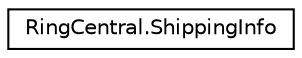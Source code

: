 digraph "Graphical Class Hierarchy"
{
 // LATEX_PDF_SIZE
  edge [fontname="Helvetica",fontsize="10",labelfontname="Helvetica",labelfontsize="10"];
  node [fontname="Helvetica",fontsize="10",shape=record];
  rankdir="LR";
  Node0 [label="RingCentral.ShippingInfo",height=0.2,width=0.4,color="black", fillcolor="white", style="filled",URL="$classRingCentral_1_1ShippingInfo.html",tooltip="Shipping information, according to which devices (in case of HardPhone) or e911 stickers (in case of ..."];
}
